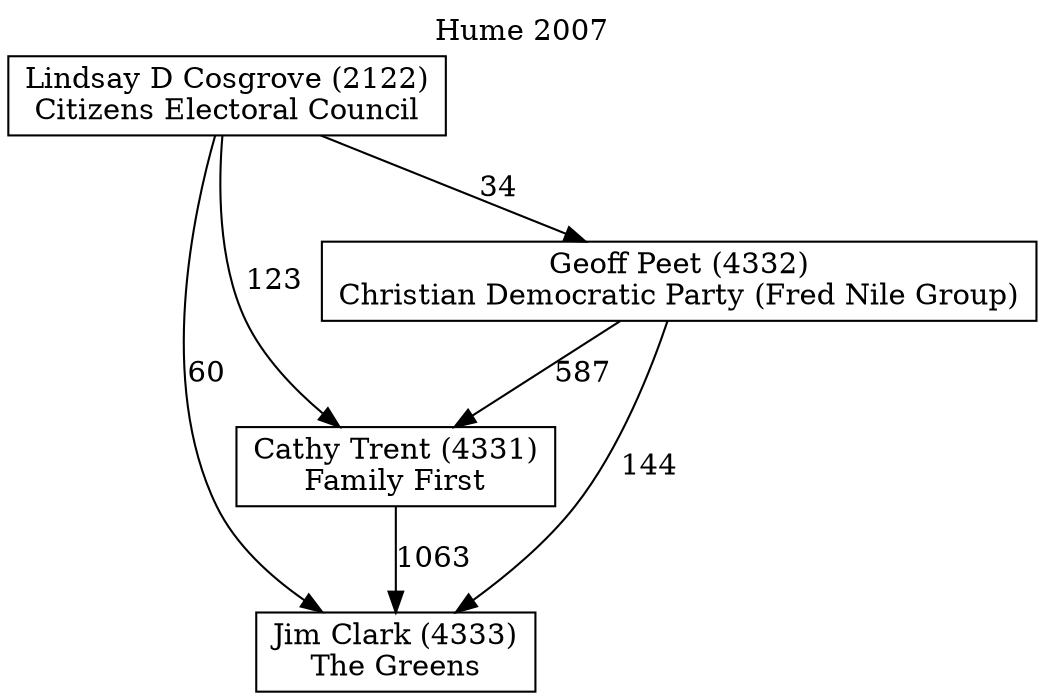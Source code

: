 // House preference flow
digraph "Jim Clark (4333)_Hume_2007" {
	graph [label="Hume 2007" labelloc=t mclimit=10]
	node [shape=box]
	"Jim Clark (4333)" [label="Jim Clark (4333)
The Greens"]
	"Cathy Trent (4331)" [label="Cathy Trent (4331)
Family First"]
	"Geoff Peet (4332)" [label="Geoff Peet (4332)
Christian Democratic Party (Fred Nile Group)"]
	"Lindsay D Cosgrove (2122)" [label="Lindsay D Cosgrove (2122)
Citizens Electoral Council"]
	"Jim Clark (4333)" [label="Jim Clark (4333)
The Greens"]
	"Geoff Peet (4332)" [label="Geoff Peet (4332)
Christian Democratic Party (Fred Nile Group)"]
	"Lindsay D Cosgrove (2122)" [label="Lindsay D Cosgrove (2122)
Citizens Electoral Council"]
	"Jim Clark (4333)" [label="Jim Clark (4333)
The Greens"]
	"Lindsay D Cosgrove (2122)" [label="Lindsay D Cosgrove (2122)
Citizens Electoral Council"]
	"Lindsay D Cosgrove (2122)" [label="Lindsay D Cosgrove (2122)
Citizens Electoral Council"]
	"Geoff Peet (4332)" [label="Geoff Peet (4332)
Christian Democratic Party (Fred Nile Group)"]
	"Lindsay D Cosgrove (2122)" [label="Lindsay D Cosgrove (2122)
Citizens Electoral Council"]
	"Lindsay D Cosgrove (2122)" [label="Lindsay D Cosgrove (2122)
Citizens Electoral Council"]
	"Cathy Trent (4331)" [label="Cathy Trent (4331)
Family First"]
	"Geoff Peet (4332)" [label="Geoff Peet (4332)
Christian Democratic Party (Fred Nile Group)"]
	"Lindsay D Cosgrove (2122)" [label="Lindsay D Cosgrove (2122)
Citizens Electoral Council"]
	"Cathy Trent (4331)" [label="Cathy Trent (4331)
Family First"]
	"Lindsay D Cosgrove (2122)" [label="Lindsay D Cosgrove (2122)
Citizens Electoral Council"]
	"Lindsay D Cosgrove (2122)" [label="Lindsay D Cosgrove (2122)
Citizens Electoral Council"]
	"Geoff Peet (4332)" [label="Geoff Peet (4332)
Christian Democratic Party (Fred Nile Group)"]
	"Lindsay D Cosgrove (2122)" [label="Lindsay D Cosgrove (2122)
Citizens Electoral Council"]
	"Lindsay D Cosgrove (2122)" [label="Lindsay D Cosgrove (2122)
Citizens Electoral Council"]
	"Cathy Trent (4331)" -> "Jim Clark (4333)" [label=1063]
	"Geoff Peet (4332)" -> "Cathy Trent (4331)" [label=587]
	"Lindsay D Cosgrove (2122)" -> "Geoff Peet (4332)" [label=34]
	"Geoff Peet (4332)" -> "Jim Clark (4333)" [label=144]
	"Lindsay D Cosgrove (2122)" -> "Jim Clark (4333)" [label=60]
	"Lindsay D Cosgrove (2122)" -> "Cathy Trent (4331)" [label=123]
}
